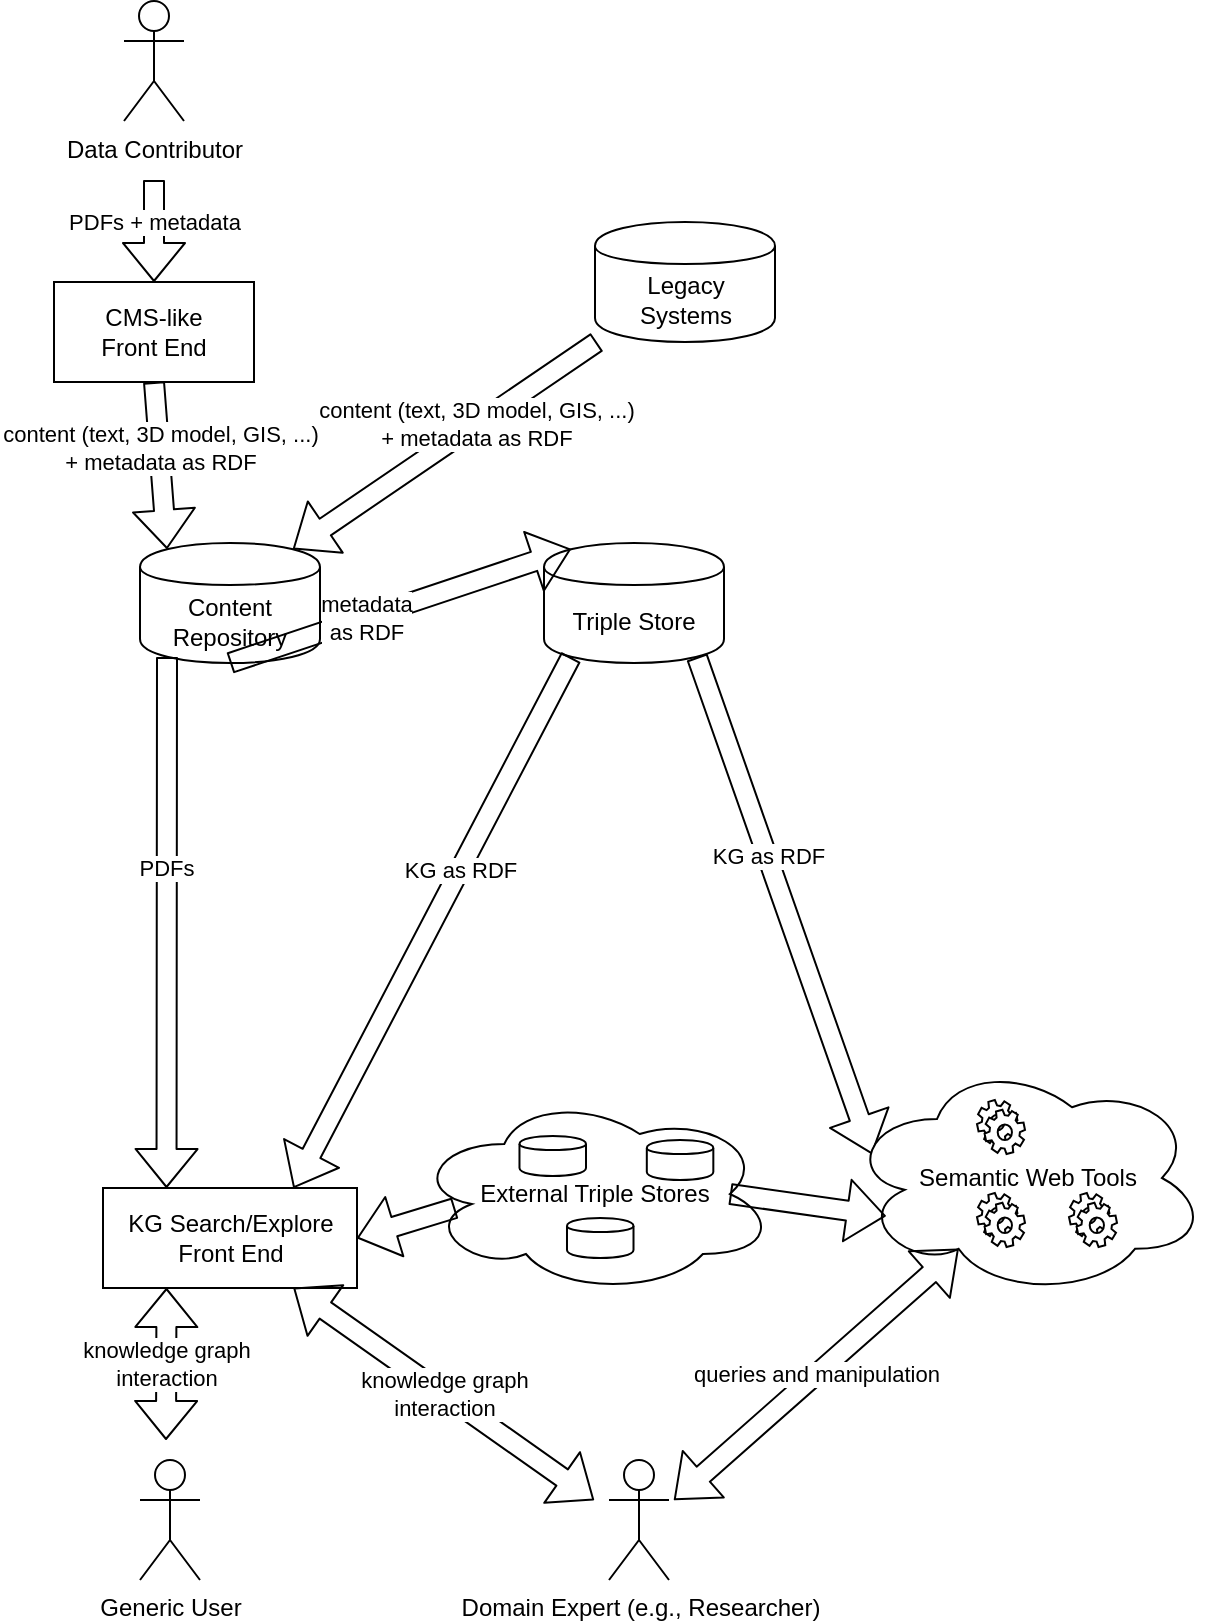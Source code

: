 <mxfile version="10.8.2" type="github"><diagram id="x-GXoumUO5DQMGYrBul2" name="Page-1"><mxGraphModel dx="1394" dy="915" grid="1" gridSize="10" guides="1" tooltips="1" connect="1" arrows="1" fold="1" page="1" pageScale="1" pageWidth="827" pageHeight="1169" math="0" shadow="0"><root><mxCell id="0"/><mxCell id="1" parent="0"/><mxCell id="RN9INIxDvgJOFiBCgrXU-7" value="Data Contributor" style="shape=umlActor;verticalLabelPosition=bottom;labelBackgroundColor=#ffffff;verticalAlign=top;html=1;outlineConnect=0;" parent="1" vertex="1"><mxGeometry x="165" y="40.5" width="30" height="60" as="geometry"/></mxCell><mxCell id="RN9INIxDvgJOFiBCgrXU-9" value="CMS-like&lt;br&gt;Front End" style="rounded=0;whiteSpace=wrap;html=1;" parent="1" vertex="1"><mxGeometry x="130" y="181" width="100" height="50" as="geometry"/></mxCell><mxCell id="5JjlQ0Los4AuPIkOIIEd-3" value="&lt;span&gt;Content&lt;br&gt;Repository&lt;/span&gt;" style="shape=cylinder;whiteSpace=wrap;html=1;boundedLbl=1;backgroundOutline=1;" parent="1" vertex="1"><mxGeometry x="173" y="311.5" width="90" height="60" as="geometry"/></mxCell><mxCell id="5JjlQ0Los4AuPIkOIIEd-5" value="&lt;span&gt;Triple Store&lt;/span&gt;" style="shape=cylinder;whiteSpace=wrap;html=1;boundedLbl=1;backgroundOutline=1;" parent="1" vertex="1"><mxGeometry x="375" y="311.5" width="90" height="60" as="geometry"/></mxCell><mxCell id="5JjlQ0Los4AuPIkOIIEd-8" value="KG Search/Explore&lt;br&gt;Front End" style="rounded=0;whiteSpace=wrap;html=1;" parent="1" vertex="1"><mxGeometry x="154.5" y="634" width="127" height="50" as="geometry"/></mxCell><mxCell id="5JjlQ0Los4AuPIkOIIEd-11" value="Generic User" style="shape=umlActor;verticalLabelPosition=bottom;labelBackgroundColor=#ffffff;verticalAlign=top;html=1;outlineConnect=0;" parent="1" vertex="1"><mxGeometry x="173" y="770" width="30" height="60" as="geometry"/></mxCell><mxCell id="5JjlQ0Los4AuPIkOIIEd-12" value="Domain Expert (e.g., Researcher)" style="shape=umlActor;verticalLabelPosition=bottom;labelBackgroundColor=#ffffff;verticalAlign=top;html=1;outlineConnect=0;" parent="1" vertex="1"><mxGeometry x="407.5" y="770" width="30" height="60" as="geometry"/></mxCell><mxCell id="5JjlQ0Los4AuPIkOIIEd-15" value="PDFs&amp;nbsp;+ metadata" style="shape=flexArrow;endArrow=classic;html=1;entryX=0.5;entryY=0;entryDx=0;entryDy=0;" parent="1" target="RN9INIxDvgJOFiBCgrXU-9" edge="1"><mxGeometry x="-0.2" width="50" height="50" relative="1" as="geometry"><mxPoint x="180" y="130" as="sourcePoint"/><mxPoint x="-130" y="600" as="targetPoint"/><Array as="points"/><mxPoint as="offset"/></mxGeometry></mxCell><mxCell id="5JjlQ0Los4AuPIkOIIEd-21" value="PDFs" style="shape=flexArrow;endArrow=classic;html=1;entryX=0.25;entryY=0;entryDx=0;entryDy=0;exitX=0.15;exitY=0.95;exitDx=0;exitDy=0;exitPerimeter=0;" parent="1" source="5JjlQ0Los4AuPIkOIIEd-3" target="5JjlQ0Los4AuPIkOIIEd-8" edge="1"><mxGeometry x="-0.2" width="50" height="50" relative="1" as="geometry"><mxPoint x="155" y="250" as="sourcePoint"/><mxPoint x="154" y="323" as="targetPoint"/><Array as="points"/><mxPoint as="offset"/></mxGeometry></mxCell><mxCell id="5JjlQ0Los4AuPIkOIIEd-22" value="metadata&lt;br&gt;as RDF&lt;br&gt;" style="shape=flexArrow;endArrow=classic;html=1;entryX=0.15;entryY=0.05;entryDx=0;entryDy=0;entryPerimeter=0;exitX=0.5;exitY=1;exitDx=0;exitDy=0;" parent="1" source="5JjlQ0Los4AuPIkOIIEd-3" target="5JjlQ0Los4AuPIkOIIEd-5" edge="1"><mxGeometry x="-0.2" width="50" height="50" relative="1" as="geometry"><mxPoint x="218" y="250" as="sourcePoint"/><mxPoint x="217" y="323" as="targetPoint"/><Array as="points"/><mxPoint as="offset"/></mxGeometry></mxCell><mxCell id="5JjlQ0Los4AuPIkOIIEd-26" value="KG as RDF&lt;br&gt;" style="shape=flexArrow;endArrow=classic;html=1;entryX=0.75;entryY=0;entryDx=0;entryDy=0;exitX=0.15;exitY=0.95;exitDx=0;exitDy=0;exitPerimeter=0;" parent="1" source="5JjlQ0Los4AuPIkOIIEd-5" target="5JjlQ0Los4AuPIkOIIEd-8" edge="1"><mxGeometry x="-0.2" width="50" height="50" relative="1" as="geometry"><mxPoint x="489" y="580" as="sourcePoint"/><mxPoint x="451" y="683" as="targetPoint"/><Array as="points"/><mxPoint as="offset"/></mxGeometry></mxCell><mxCell id="5JjlQ0Los4AuPIkOIIEd-27" value="KG as RDF&lt;br&gt;" style="shape=flexArrow;endArrow=classic;html=1;exitX=0.85;exitY=0.95;exitDx=0;exitDy=0;exitPerimeter=0;entryX=0.07;entryY=0.4;entryDx=0;entryDy=0;entryPerimeter=0;" parent="1" source="5JjlQ0Los4AuPIkOIIEd-5" target="5JjlQ0Los4AuPIkOIIEd-36" edge="1"><mxGeometry x="-0.2" width="50" height="50" relative="1" as="geometry"><mxPoint x="244" y="647" as="sourcePoint"/><mxPoint x="580" y="614" as="targetPoint"/><Array as="points"/><mxPoint as="offset"/></mxGeometry></mxCell><mxCell id="5JjlQ0Los4AuPIkOIIEd-28" value="knowledge graph&lt;br&gt;interaction" style="shape=flexArrow;endArrow=classic;startArrow=classic;html=1;entryX=0.25;entryY=1;entryDx=0;entryDy=0;" parent="1" target="5JjlQ0Los4AuPIkOIIEd-8" edge="1"><mxGeometry width="50" height="50" relative="1" as="geometry"><mxPoint x="186" y="760" as="sourcePoint"/><mxPoint x="60" y="750" as="targetPoint"/></mxGeometry></mxCell><mxCell id="5JjlQ0Los4AuPIkOIIEd-29" value="knowledge graph&lt;br&gt;interaction" style="shape=flexArrow;endArrow=classic;startArrow=classic;html=1;entryX=0.75;entryY=1;entryDx=0;entryDy=0;" parent="1" target="5JjlQ0Los4AuPIkOIIEd-8" edge="1"><mxGeometry width="50" height="50" relative="1" as="geometry"><mxPoint x="400" y="790" as="sourcePoint"/><mxPoint x="230" y="820" as="targetPoint"/></mxGeometry></mxCell><mxCell id="5JjlQ0Los4AuPIkOIIEd-40" value="" style="group" parent="1" vertex="1" connectable="0"><mxGeometry x="526.5" y="570" width="180" height="118" as="geometry"/></mxCell><mxCell id="5JjlQ0Los4AuPIkOIIEd-36" value="Semantic Web Tools" style="ellipse;shape=cloud;whiteSpace=wrap;html=1;" parent="5JjlQ0Los4AuPIkOIIEd-40" vertex="1"><mxGeometry width="180" height="118" as="geometry"/></mxCell><mxCell id="5JjlQ0Los4AuPIkOIIEd-37" value="" style="shape=mxgraph.bpmn.service_task;html=1;outlineConnect=0;" parent="5JjlQ0Los4AuPIkOIIEd-40" vertex="1"><mxGeometry x="65" y="20" width="24" height="27" as="geometry"/></mxCell><mxCell id="5JjlQ0Los4AuPIkOIIEd-38" value="" style="shape=mxgraph.bpmn.service_task;html=1;outlineConnect=0;" parent="5JjlQ0Los4AuPIkOIIEd-40" vertex="1"><mxGeometry x="111" y="66.5" width="24" height="27" as="geometry"/></mxCell><mxCell id="5JjlQ0Los4AuPIkOIIEd-39" value="" style="shape=mxgraph.bpmn.service_task;html=1;outlineConnect=0;" parent="5JjlQ0Los4AuPIkOIIEd-40" vertex="1"><mxGeometry x="65" y="66.5" width="24" height="27" as="geometry"/></mxCell><mxCell id="5JjlQ0Los4AuPIkOIIEd-41" value="" style="group" parent="1" vertex="1" connectable="0"><mxGeometry x="310" y="587" width="191" height="121" as="geometry"/></mxCell><mxCell id="5JjlQ0Los4AuPIkOIIEd-31" value="External Triple Stores" style="ellipse;shape=cloud;whiteSpace=wrap;html=1;" parent="5JjlQ0Los4AuPIkOIIEd-41" vertex="1"><mxGeometry width="180.547" height="100" as="geometry"/></mxCell><mxCell id="5JjlQ0Los4AuPIkOIIEd-32" value="" style="shape=cylinder;whiteSpace=wrap;html=1;boundedLbl=1;backgroundOutline=1;" parent="5JjlQ0Los4AuPIkOIIEd-41" vertex="1"><mxGeometry x="52.739" y="21" width="33.259" height="20" as="geometry"/></mxCell><mxCell id="5JjlQ0Los4AuPIkOIIEd-33" value="" style="shape=cylinder;whiteSpace=wrap;html=1;boundedLbl=1;backgroundOutline=1;" parent="5JjlQ0Los4AuPIkOIIEd-41" vertex="1"><mxGeometry x="76.495" y="62" width="33.259" height="20" as="geometry"/></mxCell><mxCell id="5JjlQ0Los4AuPIkOIIEd-34" value="" style="shape=cylinder;whiteSpace=wrap;html=1;boundedLbl=1;backgroundOutline=1;" parent="5JjlQ0Los4AuPIkOIIEd-41" vertex="1"><mxGeometry x="116.405" y="23" width="33.259" height="20" as="geometry"/></mxCell><mxCell id="5JjlQ0Los4AuPIkOIIEd-42" value="" style="shape=flexArrow;endArrow=classic;html=1;entryX=1;entryY=0.5;entryDx=0;entryDy=0;exitX=0.114;exitY=0.57;exitDx=0;exitDy=0;exitPerimeter=0;" parent="1" source="5JjlQ0Los4AuPIkOIIEd-31" target="5JjlQ0Los4AuPIkOIIEd-8" edge="1"><mxGeometry x="-0.2" width="50" height="50" relative="1" as="geometry"><mxPoint x="244" y="647" as="sourcePoint"/><mxPoint x="230" y="770" as="targetPoint"/><Array as="points"/><mxPoint as="offset"/></mxGeometry></mxCell><mxCell id="5JjlQ0Los4AuPIkOIIEd-44" value="" style="shape=flexArrow;endArrow=classic;html=1;entryX=0.108;entryY=0.661;entryDx=0;entryDy=0;entryPerimeter=0;exitX=0.875;exitY=0.5;exitDx=0;exitDy=0;exitPerimeter=0;" parent="1" source="5JjlQ0Los4AuPIkOIIEd-31" target="5JjlQ0Los4AuPIkOIIEd-36" edge="1"><mxGeometry x="-0.2" width="50" height="50" relative="1" as="geometry"><mxPoint x="455" y="666" as="sourcePoint"/><mxPoint x="580" y="774" as="targetPoint"/><Array as="points"/><mxPoint as="offset"/></mxGeometry></mxCell><mxCell id="5JjlQ0Los4AuPIkOIIEd-45" value="queries and manipulation" style="shape=flexArrow;endArrow=classic;startArrow=classic;html=1;entryX=0.31;entryY=0.8;entryDx=0;entryDy=0;entryPerimeter=0;" parent="1" target="5JjlQ0Los4AuPIkOIIEd-36" edge="1"><mxGeometry width="50" height="50" relative="1" as="geometry"><mxPoint x="440" y="790" as="sourcePoint"/><mxPoint x="262" y="820" as="targetPoint"/></mxGeometry></mxCell><mxCell id="5JjlQ0Los4AuPIkOIIEd-70" value="&lt;span&gt;Legacy Systems&lt;/span&gt;" style="shape=cylinder;whiteSpace=wrap;html=1;boundedLbl=1;backgroundOutline=1;" parent="1" vertex="1"><mxGeometry x="400.5" y="151" width="90" height="60" as="geometry"/></mxCell><mxCell id="5JjlQ0Los4AuPIkOIIEd-72" value="content (text, 3D model, GIS, ...)&lt;br&gt;+ metadata as RDF" style="shape=flexArrow;endArrow=classic;html=1;entryX=0.15;entryY=0.05;entryDx=0;entryDy=0;exitX=0.5;exitY=1;exitDx=0;exitDy=0;entryPerimeter=0;" parent="1" source="RN9INIxDvgJOFiBCgrXU-9" target="5JjlQ0Los4AuPIkOIIEd-3" edge="1"><mxGeometry x="-0.2" width="50" height="50" relative="1" as="geometry"><mxPoint x="187" y="140" as="sourcePoint"/><mxPoint x="187" y="200" as="targetPoint"/><Array as="points"/><mxPoint as="offset"/></mxGeometry></mxCell><mxCell id="5JjlQ0Los4AuPIkOIIEd-73" value="content (text, 3D model, GIS, ...)&lt;br&gt;+ metadata as RDF" style="shape=flexArrow;endArrow=classic;html=1;entryX=0.85;entryY=0.05;entryDx=0;entryDy=0;entryPerimeter=0;" parent="1" source="5JjlQ0Los4AuPIkOIIEd-70" target="5JjlQ0Los4AuPIkOIIEd-3" edge="1"><mxGeometry x="-0.2" width="50" height="50" relative="1" as="geometry"><mxPoint x="187" y="250" as="sourcePoint"/><mxPoint x="187" y="320" as="targetPoint"/><Array as="points"/><mxPoint as="offset"/></mxGeometry></mxCell></root></mxGraphModel></diagram></mxfile>